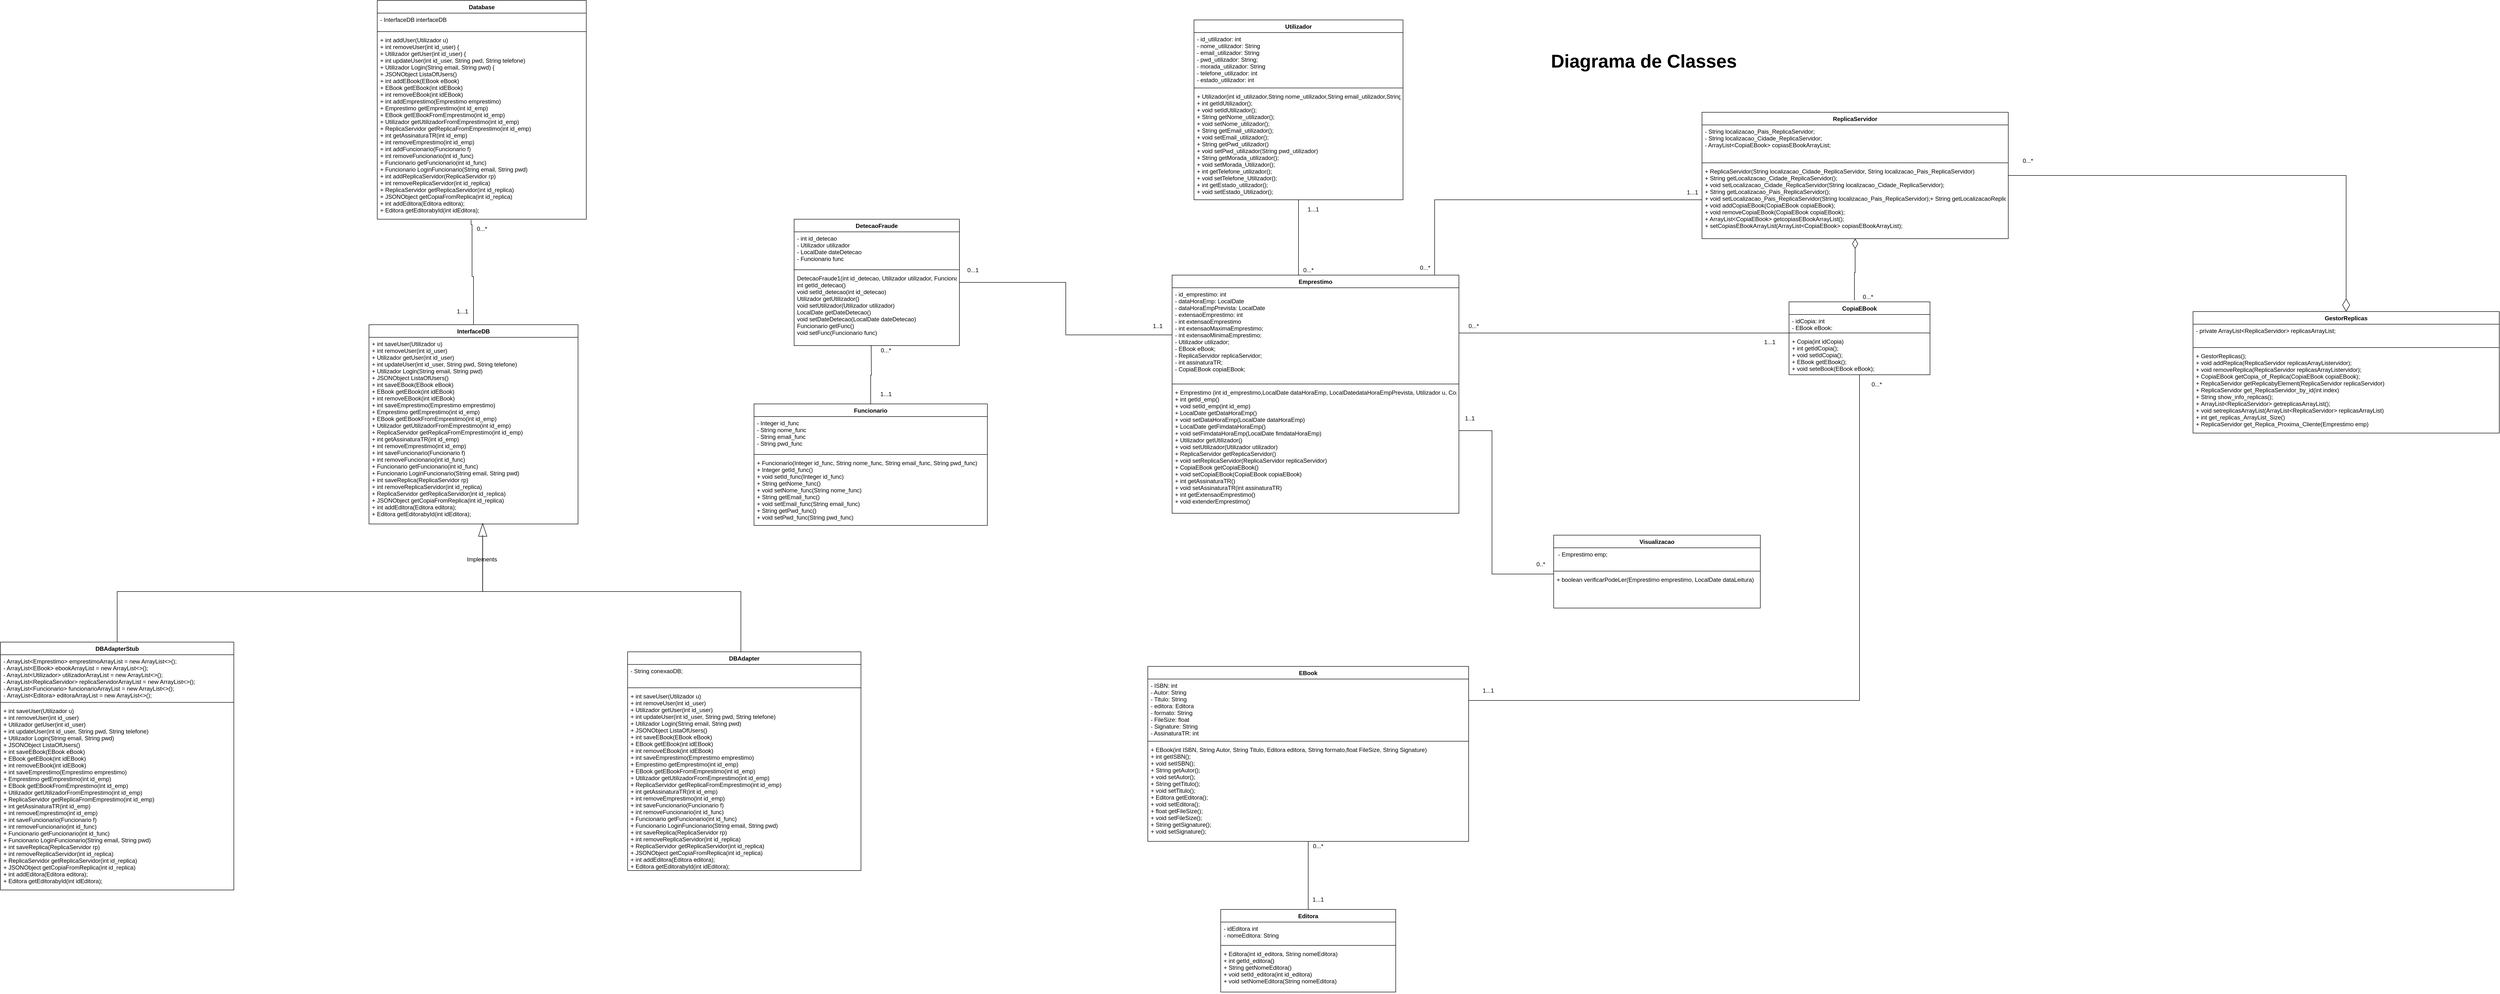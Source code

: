 <mxfile version="14.8.6" type="device"><diagram id="e1P5OAuFYjS5_HMhGd5X" name="Diagrama_ES2"><mxGraphModel dx="3242" dy="541" grid="1" gridSize="10" guides="1" tooltips="1" connect="1" arrows="1" fold="1" page="1" pageScale="1" pageWidth="827" pageHeight="1169" math="0" shadow="0"><root><mxCell id="2ADv_n3e7RuxznMd-BvN-0"/><mxCell id="2ADv_n3e7RuxznMd-BvN-1" parent="2ADv_n3e7RuxznMd-BvN-0"/><mxCell id="CU1xmpvul739WgURmn25-1" style="edgeStyle=orthogonalEdgeStyle;rounded=0;orthogonalLoop=1;jettySize=auto;html=1;entryX=0.586;entryY=0;entryDx=0;entryDy=0;entryPerimeter=0;endArrow=none;endFill=0;" parent="2ADv_n3e7RuxznMd-BvN-1" source="CU1xmpvul739WgURmn25-2" edge="1"><mxGeometry relative="1" as="geometry"><mxPoint x="1259.94" y="840" as="targetPoint"/></mxGeometry></mxCell><mxCell id="CU1xmpvul739WgURmn25-2" value="Utilizador" style="swimlane;fontStyle=1;align=center;verticalAlign=top;childLayout=stackLayout;horizontal=1;startSize=26;horizontalStack=0;resizeParent=1;resizeParentMax=0;resizeLast=0;collapsible=1;marginBottom=0;" parent="2ADv_n3e7RuxznMd-BvN-1" vertex="1"><mxGeometry x="1045" y="310" width="430" height="370" as="geometry"/></mxCell><mxCell id="CU1xmpvul739WgURmn25-3" value="- id_utilizador: int&#10;- nome_utilizador: String&#10;- email_utilizador: String&#10;- pwd_utilizador: String;&#10;- morada_utilizador: String&#10;- telefone_utilizador: int&#10;- estado_utilizador: int" style="text;strokeColor=none;fillColor=none;align=left;verticalAlign=top;spacingLeft=4;spacingRight=4;overflow=hidden;rotatable=0;points=[[0,0.5],[1,0.5]];portConstraint=eastwest;" parent="CU1xmpvul739WgURmn25-2" vertex="1"><mxGeometry y="26" width="430" height="110" as="geometry"/></mxCell><mxCell id="CU1xmpvul739WgURmn25-4" value="" style="line;strokeWidth=1;fillColor=none;align=left;verticalAlign=middle;spacingTop=-1;spacingLeft=3;spacingRight=3;rotatable=0;labelPosition=right;points=[];portConstraint=eastwest;" parent="CU1xmpvul739WgURmn25-2" vertex="1"><mxGeometry y="136" width="430" height="8" as="geometry"/></mxCell><mxCell id="CU1xmpvul739WgURmn25-5" value="+ Utilizador(int id_utilizador,String nome_utilizador,String email_utilizador,String morada_utilizador,String telefone_utilizador, String estado_utilizador)&#10;+ int getIdUtilizador();&#10;+ void setIdUtilizador();&#10;+ String getNome_utilizador();&#10;+ void setNome_utilizador();&#10;+ String getEmail_utilizador();&#10;+ void setEmail_utilizador();&#10;+ String getPwd_utilizador()&#10;+ void setPwd_utilizador(String pwd_utilizador)&#10;+ String getMorada_utilizador();&#10;+ void setMorada_Utilizador();&#10;+ int getTelefone_utilizador();&#10;+ void setTelefone_Utilizador();&#10;+ int getEstado_utilizador();&#10;+ void setEstado_Utilizador();" style="text;strokeColor=none;fillColor=none;align=left;verticalAlign=top;spacingLeft=4;spacingRight=4;overflow=hidden;rotatable=0;points=[[0,0.5],[1,0.5]];portConstraint=eastwest;" parent="CU1xmpvul739WgURmn25-2" vertex="1"><mxGeometry y="144" width="430" height="226" as="geometry"/></mxCell><mxCell id="bMSP2fYk68ymnxCFFyvG-4" style="edgeStyle=orthogonalEdgeStyle;rounded=0;orthogonalLoop=1;jettySize=auto;html=1;endArrow=none;endFill=0;" parent="2ADv_n3e7RuxznMd-BvN-1" source="CU1xmpvul739WgURmn25-20" target="bMSP2fYk68ymnxCFFyvG-0" edge="1"><mxGeometry relative="1" as="geometry"/></mxCell><mxCell id="CU1xmpvul739WgURmn25-20" value="EBook" style="swimlane;fontStyle=1;align=center;verticalAlign=top;childLayout=stackLayout;horizontal=1;startSize=26;horizontalStack=0;resizeParent=1;resizeParentMax=0;resizeLast=0;collapsible=1;marginBottom=0;" parent="2ADv_n3e7RuxznMd-BvN-1" vertex="1"><mxGeometry x="950" y="1640" width="660" height="360" as="geometry"/></mxCell><mxCell id="CU1xmpvul739WgURmn25-21" value="- ISBN: int&#10;- Autor: String&#10;- Titulo: String&#10;- editora: Editora&#10;- formato: String&#10;- FileSize: float&#10;- Signature: String&#10;- AssinaturaTR: int" style="text;strokeColor=none;fillColor=none;align=left;verticalAlign=top;spacingLeft=4;spacingRight=4;overflow=hidden;rotatable=0;points=[[0,0.5],[1,0.5]];portConstraint=eastwest;" parent="CU1xmpvul739WgURmn25-20" vertex="1"><mxGeometry y="26" width="660" height="124" as="geometry"/></mxCell><mxCell id="CU1xmpvul739WgURmn25-22" value="" style="line;strokeWidth=1;fillColor=none;align=left;verticalAlign=middle;spacingTop=-1;spacingLeft=3;spacingRight=3;rotatable=0;labelPosition=right;points=[];portConstraint=eastwest;" parent="CU1xmpvul739WgURmn25-20" vertex="1"><mxGeometry y="150" width="660" height="8" as="geometry"/></mxCell><mxCell id="CU1xmpvul739WgURmn25-23" value="+ EBook(int ISBN, String Autor, String Titulo, Editora editora, String formato,float FileSize, String Signature)&#10;+ int getISBN();&#10;+ void setISBN();&#10;+ String getAutor();&#10;+ void setAutor();&#10;+ String getTitulo();&#10;+ void setTitulo();&#10;+ Editora getEditora();&#10;+ void setEditora();&#10;+ float getFileSize();&#10;+ void setFileSize();&#10;+ String getSignature();&#10;+ void setSignature();&#10;&#10;&#10;&#10;" style="text;strokeColor=none;fillColor=none;align=left;verticalAlign=top;spacingLeft=4;spacingRight=4;overflow=hidden;rotatable=0;points=[[0,0.5],[1,0.5]];portConstraint=eastwest;" parent="CU1xmpvul739WgURmn25-20" vertex="1"><mxGeometry y="158" width="660" height="202" as="geometry"/></mxCell><mxCell id="Td7aj_Z_EZ06aN8qTs3b-18" style="edgeStyle=orthogonalEdgeStyle;rounded=0;orthogonalLoop=1;jettySize=auto;html=1;entryX=0.006;entryY=-0.047;entryDx=0;entryDy=0;entryPerimeter=0;endArrow=none;endFill=0;" parent="2ADv_n3e7RuxznMd-BvN-1" source="CU1xmpvul739WgURmn25-27" target="gcOUKQfUCoY4BoU-4Y7J-3" edge="1"><mxGeometry relative="1" as="geometry"><Array as="points"><mxPoint x="2134" y="955"/></Array></mxGeometry></mxCell><mxCell id="raOOwdnyjhGO9Z-qa5pz-0" style="edgeStyle=orthogonalEdgeStyle;rounded=0;orthogonalLoop=1;jettySize=auto;html=1;entryX=0;entryY=0.024;entryDx=0;entryDy=0;entryPerimeter=0;startArrow=none;startFill=0;endArrow=none;endFill=0;startSize=18;endSize=18;" parent="2ADv_n3e7RuxznMd-BvN-1" source="CU1xmpvul739WgURmn25-27" target="gcOUKQfUCoY4BoU-4Y7J-13" edge="1"><mxGeometry relative="1" as="geometry"><Array as="points"><mxPoint x="1540" y="680"/></Array></mxGeometry></mxCell><mxCell id="CU1xmpvul739WgURmn25-27" value="Emprestimo" style="swimlane;fontStyle=1;align=center;verticalAlign=top;childLayout=stackLayout;horizontal=1;startSize=26;horizontalStack=0;resizeParent=1;resizeParentMax=0;resizeLast=0;collapsible=1;marginBottom=0;" parent="2ADv_n3e7RuxznMd-BvN-1" vertex="1"><mxGeometry x="1000" y="835" width="590" height="490" as="geometry"/></mxCell><mxCell id="CU1xmpvul739WgURmn25-28" value="- id_emprestimo: int&#10;- dataHoraEmp: LocalDate&#10;- dataHoraEmpPrevista: LocalDate&#10;- extensaoEmprestimo: int&#10;- int extensaoEmprestimo&#10;- int extensaoMaximaEmprestimo;&#10;- int extensaoMinimaEmprestimo;&#10;- Utilizador utilizador;&#10;- EBook eBook;&#10;- ReplicaServidor replicaServidor;&#10;- int assinaturaTR;&#10;- CopiaEBook copiaEBook;" style="text;strokeColor=none;fillColor=none;align=left;verticalAlign=top;spacingLeft=4;spacingRight=4;overflow=hidden;rotatable=0;points=[[0,0.5],[1,0.5]];portConstraint=eastwest;" parent="CU1xmpvul739WgURmn25-27" vertex="1"><mxGeometry y="26" width="590" height="194" as="geometry"/></mxCell><mxCell id="CU1xmpvul739WgURmn25-29" value="" style="line;strokeWidth=1;fillColor=none;align=left;verticalAlign=middle;spacingTop=-1;spacingLeft=3;spacingRight=3;rotatable=0;labelPosition=right;points=[];portConstraint=eastwest;" parent="CU1xmpvul739WgURmn25-27" vertex="1"><mxGeometry y="220" width="590" height="8" as="geometry"/></mxCell><mxCell id="CU1xmpvul739WgURmn25-30" value="+ Emprestimo (int id_emprestimo,LocalDate dataHoraEmp, LocalDatedataHoraEmpPrevista, Utilizador u, CopiaEBook copiaebook, int assinaturaTR)&#10;+ int getId_emp()&#10;+ void setId_emp(int id_emp)&#10;+ LocalDate getDataHoraEmp()&#10;+ void setDataHoraEmp(LocalDate dataHoraEmp)&#10;+ LocalDate getFimdataHoraEmp()&#10;+ void setFimdataHoraEmp(LocalDate fimdataHoraEmp)&#10;+ Utilizador getUtilizador()&#10;+ void setUtilizador(Utilizador utilizador)&#10;+ ReplicaServidor getReplicaServidor()&#10;+ void setReplicaServidor(ReplicaServidor replicaServidor)&#10;+ CopiaEBook getCopiaEBook()&#10;+ void setCopiaEBook(CopiaEBook copiaEBook)&#10;+ int getAssinaturaTR()&#10;+ void setAssinaturaTR(int assinaturaTR)&#10;+ int getExtensaoEmprestimo()&#10;+ void extenderEmprestimo()" style="text;strokeColor=none;fillColor=none;align=left;verticalAlign=top;spacingLeft=4;spacingRight=4;overflow=hidden;rotatable=0;points=[[0,0.5],[1,0.5]];portConstraint=eastwest;" parent="CU1xmpvul739WgURmn25-27" vertex="1"><mxGeometry y="228" width="590" height="262" as="geometry"/></mxCell><mxCell id="CU1xmpvul739WgURmn25-61" value="1...1" style="text;html=1;align=center;verticalAlign=middle;resizable=0;points=[];autosize=1;strokeColor=none;" parent="2ADv_n3e7RuxznMd-BvN-1" vertex="1"><mxGeometry x="1270" y="690" width="40" height="20" as="geometry"/></mxCell><mxCell id="CU1xmpvul739WgURmn25-62" value="0...*" style="text;html=1;align=center;verticalAlign=middle;resizable=0;points=[];autosize=1;strokeColor=none;" parent="2ADv_n3e7RuxznMd-BvN-1" vertex="1"><mxGeometry x="1260" y="815" width="40" height="20" as="geometry"/></mxCell><mxCell id="CU1xmpvul739WgURmn25-81" value="&lt;font size=&quot;1&quot;&gt;&lt;b style=&quot;font-size: 38px&quot;&gt;Diagrama de Classes&lt;/b&gt;&lt;/font&gt;" style="text;html=1;align=center;verticalAlign=middle;resizable=0;points=[];autosize=1;strokeColor=none;" parent="2ADv_n3e7RuxznMd-BvN-1" vertex="1"><mxGeometry x="1770" y="380" width="400" height="30" as="geometry"/></mxCell><mxCell id="Td7aj_Z_EZ06aN8qTs3b-17" style="edgeStyle=orthogonalEdgeStyle;rounded=0;orthogonalLoop=1;jettySize=auto;html=1;entryX=1;entryY=0.356;entryDx=0;entryDy=0;entryPerimeter=0;endArrow=none;endFill=0;" parent="2ADv_n3e7RuxznMd-BvN-1" source="gcOUKQfUCoY4BoU-4Y7J-0" target="CU1xmpvul739WgURmn25-21" edge="1"><mxGeometry relative="1" as="geometry"/></mxCell><mxCell id="gcOUKQfUCoY4BoU-4Y7J-0" value="CopiaEBook" style="swimlane;fontStyle=1;align=center;verticalAlign=top;childLayout=stackLayout;horizontal=1;startSize=26;horizontalStack=0;resizeParent=1;resizeParentMax=0;resizeLast=0;collapsible=1;marginBottom=0;" parent="2ADv_n3e7RuxznMd-BvN-1" vertex="1"><mxGeometry x="2269" y="890" width="290" height="150" as="geometry"/></mxCell><mxCell id="gcOUKQfUCoY4BoU-4Y7J-1" value="- idCopia: int&#10;- EBook eBook:" style="text;strokeColor=none;fillColor=none;align=left;verticalAlign=top;spacingLeft=4;spacingRight=4;overflow=hidden;rotatable=0;points=[[0,0.5],[1,0.5]];portConstraint=eastwest;" parent="gcOUKQfUCoY4BoU-4Y7J-0" vertex="1"><mxGeometry y="26" width="290" height="34" as="geometry"/></mxCell><mxCell id="gcOUKQfUCoY4BoU-4Y7J-2" value="" style="line;strokeWidth=1;fillColor=none;align=left;verticalAlign=middle;spacingTop=-1;spacingLeft=3;spacingRight=3;rotatable=0;labelPosition=right;points=[];portConstraint=eastwest;" parent="gcOUKQfUCoY4BoU-4Y7J-0" vertex="1"><mxGeometry y="60" width="290" height="8" as="geometry"/></mxCell><mxCell id="gcOUKQfUCoY4BoU-4Y7J-3" value="+ Copia(int idCopia)&#10;+ int getIdCopia();&#10;+ void setIdCopia();&#10;+ EBook getEBook();&#10;+ void seteBook(EBook eBook);&#10;&#10;" style="text;strokeColor=none;fillColor=none;align=left;verticalAlign=top;spacingLeft=4;spacingRight=4;overflow=hidden;rotatable=0;points=[[0,0.5],[1,0.5]];portConstraint=eastwest;" parent="gcOUKQfUCoY4BoU-4Y7J-0" vertex="1"><mxGeometry y="68" width="290" height="82" as="geometry"/></mxCell><mxCell id="FLUBurAlCHTW0f0f6RbY-8" style="edgeStyle=orthogonalEdgeStyle;rounded=0;orthogonalLoop=1;jettySize=auto;html=1;entryX=0.464;entryY=-0.018;entryDx=0;entryDy=0;entryPerimeter=0;endArrow=none;endFill=0;startArrow=diamondThin;startFill=0;endSize=18;startSize=18;" parent="2ADv_n3e7RuxznMd-BvN-1" source="gcOUKQfUCoY4BoU-4Y7J-10" target="gcOUKQfUCoY4BoU-4Y7J-0" edge="1"><mxGeometry relative="1" as="geometry"/></mxCell><mxCell id="3jXGTM6oIbsfFtT2gLZR-4" style="edgeStyle=orthogonalEdgeStyle;rounded=0;orthogonalLoop=1;jettySize=auto;html=1;endArrow=diamondThin;endFill=0;endSize=24;" parent="2ADv_n3e7RuxznMd-BvN-1" source="gcOUKQfUCoY4BoU-4Y7J-10" target="3jXGTM6oIbsfFtT2gLZR-0" edge="1"><mxGeometry relative="1" as="geometry"/></mxCell><mxCell id="gcOUKQfUCoY4BoU-4Y7J-10" value="ReplicaServidor" style="swimlane;fontStyle=1;align=center;verticalAlign=top;childLayout=stackLayout;horizontal=1;startSize=26;horizontalStack=0;resizeParent=1;resizeParentMax=0;resizeLast=0;collapsible=1;marginBottom=0;" parent="2ADv_n3e7RuxznMd-BvN-1" vertex="1"><mxGeometry x="2090" y="500" width="630" height="260" as="geometry"/></mxCell><mxCell id="gcOUKQfUCoY4BoU-4Y7J-11" value="- String localizacao_Pais_ReplicaServidor;&#10;- String localizacao_Cidade_ReplicaServidor;&#10;- ArrayList&lt;CopiaEBook&gt; copiasEBookArrayList;" style="text;strokeColor=none;fillColor=none;align=left;verticalAlign=top;spacingLeft=4;spacingRight=4;overflow=hidden;rotatable=0;points=[[0,0.5],[1,0.5]];portConstraint=eastwest;" parent="gcOUKQfUCoY4BoU-4Y7J-10" vertex="1"><mxGeometry y="26" width="630" height="74" as="geometry"/></mxCell><mxCell id="gcOUKQfUCoY4BoU-4Y7J-12" value="" style="line;strokeWidth=1;fillColor=none;align=left;verticalAlign=middle;spacingTop=-1;spacingLeft=3;spacingRight=3;rotatable=0;labelPosition=right;points=[];portConstraint=eastwest;" parent="gcOUKQfUCoY4BoU-4Y7J-10" vertex="1"><mxGeometry y="100" width="630" height="8" as="geometry"/></mxCell><mxCell id="gcOUKQfUCoY4BoU-4Y7J-13" value="+ ReplicaServidor(String localizacao_Cidade_ReplicaServidor, String localizacao_Pais_ReplicaServidor)&#10;+ String getLocalizacao_Cidade_ReplicaServidor();&#10;+ void setLocalizacao_Cidade_ReplicaServidor(String localizacao_Cidade_ReplicaServidor);&#10;+ String getLocalizacao_Pais_ReplicaServidor();&#10;+ void setLocalizacao_Pais_ReplicaServidor(String localizacao_Pais_ReplicaServidor);+ String getLocalizacaoReplica();&#10;+ void addCopiaEBook(CopiaEBook copiaEBook);&#10;+ void removeCopiaEBook(CopiaEBook copiaEBook);&#10;+ ArrayList&lt;CopiaEBook&gt; getcopiasEBookArrayList();&#10;+ setCopiasEBookArrayList(ArrayList&lt;CopiaEBook&gt; copiasEBookArrayList);" style="text;strokeColor=none;fillColor=none;align=left;verticalAlign=top;spacingLeft=4;spacingRight=4;overflow=hidden;rotatable=0;points=[[0,0.5],[1,0.5]];portConstraint=eastwest;" parent="gcOUKQfUCoY4BoU-4Y7J-10" vertex="1"><mxGeometry y="108" width="630" height="152" as="geometry"/></mxCell><mxCell id="WWpGv1HSsnG7CVvMwlbf-2" value="0...*" style="text;html=1;align=center;verticalAlign=middle;resizable=0;points=[];autosize=1;strokeColor=none;" parent="2ADv_n3e7RuxznMd-BvN-1" vertex="1"><mxGeometry x="1600" y="930" width="40" height="20" as="geometry"/></mxCell><mxCell id="WWpGv1HSsnG7CVvMwlbf-3" value="1...1" style="text;html=1;align=center;verticalAlign=middle;resizable=0;points=[];autosize=1;strokeColor=none;" parent="2ADv_n3e7RuxznMd-BvN-1" vertex="1"><mxGeometry x="2209" y="963" width="40" height="20" as="geometry"/></mxCell><mxCell id="R-Bx9zFD0DkiNF9AnOrK-0" value="0...*" style="text;html=1;align=center;verticalAlign=middle;resizable=0;points=[];autosize=1;strokeColor=none;" parent="2ADv_n3e7RuxznMd-BvN-1" vertex="1"><mxGeometry x="2411" y="870" width="40" height="20" as="geometry"/></mxCell><mxCell id="raOOwdnyjhGO9Z-qa5pz-1" value="0...*" style="text;html=1;align=center;verticalAlign=middle;resizable=0;points=[];autosize=1;strokeColor=none;" parent="2ADv_n3e7RuxznMd-BvN-1" vertex="1"><mxGeometry x="1500" y="810" width="40" height="20" as="geometry"/></mxCell><mxCell id="raOOwdnyjhGO9Z-qa5pz-2" value="1...1" style="text;html=1;align=center;verticalAlign=middle;resizable=0;points=[];autosize=1;strokeColor=none;" parent="2ADv_n3e7RuxznMd-BvN-1" vertex="1"><mxGeometry x="2050" y="655" width="40" height="20" as="geometry"/></mxCell><mxCell id="9o7abcgLdIEkXVv_KSG3-2" value="0...*" style="text;html=1;align=center;verticalAlign=middle;resizable=0;points=[];autosize=1;strokeColor=none;" parent="2ADv_n3e7RuxznMd-BvN-1" vertex="1"><mxGeometry x="2429" y="1050" width="40" height="20" as="geometry"/></mxCell><mxCell id="9o7abcgLdIEkXVv_KSG3-3" value="1...1" style="text;html=1;align=center;verticalAlign=middle;resizable=0;points=[];autosize=1;strokeColor=none;" parent="2ADv_n3e7RuxznMd-BvN-1" vertex="1"><mxGeometry x="1630" y="1680" width="40" height="20" as="geometry"/></mxCell><mxCell id="3jXGTM6oIbsfFtT2gLZR-0" value="GestorReplicas" style="swimlane;fontStyle=1;align=center;verticalAlign=top;childLayout=stackLayout;horizontal=1;startSize=26;horizontalStack=0;resizeParent=1;resizeParentMax=0;resizeLast=0;collapsible=1;marginBottom=0;" parent="2ADv_n3e7RuxznMd-BvN-1" vertex="1"><mxGeometry x="3100" y="910" width="630" height="250" as="geometry"/></mxCell><mxCell id="3jXGTM6oIbsfFtT2gLZR-1" value="- private ArrayList&lt;ReplicaServidor&gt; replicasArrayList;" style="text;strokeColor=none;fillColor=none;align=left;verticalAlign=top;spacingLeft=4;spacingRight=4;overflow=hidden;rotatable=0;points=[[0,0.5],[1,0.5]];portConstraint=eastwest;" parent="3jXGTM6oIbsfFtT2gLZR-0" vertex="1"><mxGeometry y="26" width="630" height="44" as="geometry"/></mxCell><mxCell id="3jXGTM6oIbsfFtT2gLZR-2" value="" style="line;strokeWidth=1;fillColor=none;align=left;verticalAlign=middle;spacingTop=-1;spacingLeft=3;spacingRight=3;rotatable=0;labelPosition=right;points=[];portConstraint=eastwest;" parent="3jXGTM6oIbsfFtT2gLZR-0" vertex="1"><mxGeometry y="70" width="630" height="8" as="geometry"/></mxCell><mxCell id="3jXGTM6oIbsfFtT2gLZR-3" value="+ GestorReplicas();&#10;+ void addReplica(ReplicaServidor replicasArrayListervidor);&#10;+ void removeReplica(ReplicaServidor replicasArrayListervidor);&#10;+ CopiaEBook getCopia_of_Replica(CopiaEBook copiaEBook);&#10;+ ReplicaServidor getReplicabyElement(ReplicaServidor replicaServidor)&#10;+ ReplicaServidor get_ReplicaServidor_by_id(int index)&#10;+ String show_info_replicas();&#10;+ ArrayList&lt;ReplicaServidor&gt; getreplicasArrayList();&#10;+ void setreplicasArrayList(ArrayList&lt;ReplicaServidor&gt; replicasArrayList)&#10;+ int get_replicas_ArrayList_Size()&#10;+ ReplicaServidor get_Replica_Proxima_Cliente(Emprestimo emp)&#10;" style="text;strokeColor=none;fillColor=none;align=left;verticalAlign=top;spacingLeft=4;spacingRight=4;overflow=hidden;rotatable=0;points=[[0,0.5],[1,0.5]];portConstraint=eastwest;" parent="3jXGTM6oIbsfFtT2gLZR-0" vertex="1"><mxGeometry y="78" width="630" height="172" as="geometry"/></mxCell><mxCell id="3jXGTM6oIbsfFtT2gLZR-5" value="0...*" style="text;html=1;align=center;verticalAlign=middle;resizable=0;points=[];autosize=1;strokeColor=none;" parent="2ADv_n3e7RuxznMd-BvN-1" vertex="1"><mxGeometry x="2740" y="590" width="40" height="20" as="geometry"/></mxCell><mxCell id="du_eloqbIkSQDIha4bq3-13" style="edgeStyle=orthogonalEdgeStyle;rounded=0;orthogonalLoop=1;jettySize=auto;html=1;endArrow=none;endFill=0;" parent="2ADv_n3e7RuxznMd-BvN-1" source="du_eloqbIkSQDIha4bq3-1" target="CU1xmpvul739WgURmn25-28" edge="1"><mxGeometry relative="1" as="geometry"/></mxCell><mxCell id="du_eloqbIkSQDIha4bq3-1" value="DetecaoFraude" style="swimlane;fontStyle=1;align=center;verticalAlign=top;childLayout=stackLayout;horizontal=1;startSize=26;horizontalStack=0;resizeParent=1;resizeParentMax=0;resizeLast=0;collapsible=1;marginBottom=0;" parent="2ADv_n3e7RuxznMd-BvN-1" vertex="1"><mxGeometry x="222.5" y="720" width="340" height="260" as="geometry"/></mxCell><mxCell id="du_eloqbIkSQDIha4bq3-2" value="- int id_detecao&#10;- Utilizador utilizador&#10;- LocalDate dateDetecao&#10;- Funcionario func" style="text;strokeColor=none;fillColor=none;align=left;verticalAlign=top;spacingLeft=4;spacingRight=4;overflow=hidden;rotatable=0;points=[[0,0.5],[1,0.5]];portConstraint=eastwest;" parent="du_eloqbIkSQDIha4bq3-1" vertex="1"><mxGeometry y="26" width="340" height="74" as="geometry"/></mxCell><mxCell id="du_eloqbIkSQDIha4bq3-3" value="" style="line;strokeWidth=1;fillColor=none;align=left;verticalAlign=middle;spacingTop=-1;spacingLeft=3;spacingRight=3;rotatable=0;labelPosition=right;points=[];portConstraint=eastwest;" parent="du_eloqbIkSQDIha4bq3-1" vertex="1"><mxGeometry y="100" width="340" height="8" as="geometry"/></mxCell><mxCell id="du_eloqbIkSQDIha4bq3-4" value="DetecaoFraude1(int id_detecao, Utilizador utilizador, Funcionario func)&#10;int getId_detecao()&#10;void setId_detecao(int id_detecao)&#10;Utilizador getUtilizador()&#10;void setUtilizador(Utilizador utilizador)&#10;LocalDate getDateDetecao()&#10;void setDateDetecao(LocalDate dateDetecao)&#10;Funcionario getFunc()&#10;void setFunc(Funcionario func)" style="text;strokeColor=none;fillColor=none;align=left;verticalAlign=top;spacingLeft=4;spacingRight=4;overflow=hidden;rotatable=0;points=[[0,0.5],[1,0.5]];portConstraint=eastwest;" parent="du_eloqbIkSQDIha4bq3-1" vertex="1"><mxGeometry y="108" width="340" height="152" as="geometry"/></mxCell><mxCell id="du_eloqbIkSQDIha4bq3-5" style="edgeStyle=orthogonalEdgeStyle;rounded=0;orthogonalLoop=1;jettySize=auto;html=1;endArrow=none;endFill=0;" parent="2ADv_n3e7RuxznMd-BvN-1" source="du_eloqbIkSQDIha4bq3-6" edge="1"><mxGeometry relative="1" as="geometry"><mxPoint x="381" y="980" as="targetPoint"/></mxGeometry></mxCell><mxCell id="du_eloqbIkSQDIha4bq3-6" value="Funcionario" style="swimlane;fontStyle=1;align=center;verticalAlign=top;childLayout=stackLayout;horizontal=1;startSize=26;horizontalStack=0;resizeParent=1;resizeParentMax=0;resizeLast=0;collapsible=1;marginBottom=0;" parent="2ADv_n3e7RuxznMd-BvN-1" vertex="1"><mxGeometry x="140" y="1100" width="480" height="250" as="geometry"/></mxCell><mxCell id="du_eloqbIkSQDIha4bq3-7" value="- Integer id_func&#10;- String nome_func&#10;- String email_func&#10;- String pwd_func" style="text;strokeColor=none;fillColor=none;align=left;verticalAlign=top;spacingLeft=4;spacingRight=4;overflow=hidden;rotatable=0;points=[[0,0.5],[1,0.5]];portConstraint=eastwest;" parent="du_eloqbIkSQDIha4bq3-6" vertex="1"><mxGeometry y="26" width="480" height="74" as="geometry"/></mxCell><mxCell id="du_eloqbIkSQDIha4bq3-8" value="" style="line;strokeWidth=1;fillColor=none;align=left;verticalAlign=middle;spacingTop=-1;spacingLeft=3;spacingRight=3;rotatable=0;labelPosition=right;points=[];portConstraint=eastwest;" parent="du_eloqbIkSQDIha4bq3-6" vertex="1"><mxGeometry y="100" width="480" height="8" as="geometry"/></mxCell><mxCell id="du_eloqbIkSQDIha4bq3-9" value="+ Funcionario(Integer id_func, String nome_func, String email_func, String pwd_func)&#10;+ Integer getId_func()&#10;+ void setId_func(Integer id_func)&#10;+ String getNome_func()&#10;+ void setNome_func(String nome_func)&#10;+ String getEmail_func()&#10;+ void setEmail_func(String email_func)&#10;+ String getPwd_func()&#10;+ void setPwd_func(String pwd_func)" style="text;strokeColor=none;fillColor=none;align=left;verticalAlign=top;spacingLeft=4;spacingRight=4;overflow=hidden;rotatable=0;points=[[0,0.5],[1,0.5]];portConstraint=eastwest;" parent="du_eloqbIkSQDIha4bq3-6" vertex="1"><mxGeometry y="108" width="480" height="142" as="geometry"/></mxCell><mxCell id="du_eloqbIkSQDIha4bq3-10" value="0...*" style="text;html=1;align=center;verticalAlign=middle;resizable=0;points=[];autosize=1;strokeColor=none;" parent="2ADv_n3e7RuxznMd-BvN-1" vertex="1"><mxGeometry x="391.25" y="980" width="40" height="20" as="geometry"/></mxCell><mxCell id="du_eloqbIkSQDIha4bq3-11" value="1...1" style="text;html=1;align=center;verticalAlign=middle;resizable=0;points=[];autosize=1;strokeColor=none;" parent="2ADv_n3e7RuxznMd-BvN-1" vertex="1"><mxGeometry x="391.25" y="1070" width="40" height="20" as="geometry"/></mxCell><mxCell id="du_eloqbIkSQDIha4bq3-12" value="0...1" style="text;html=1;align=center;verticalAlign=middle;resizable=0;points=[];autosize=1;strokeColor=none;" parent="2ADv_n3e7RuxznMd-BvN-1" vertex="1"><mxGeometry x="570" y="815" width="40" height="20" as="geometry"/></mxCell><mxCell id="CpHKhCr470oyjuGiLrqv-0" value="Database" style="swimlane;fontStyle=1;align=center;verticalAlign=top;childLayout=stackLayout;horizontal=1;startSize=26;horizontalStack=0;resizeParent=1;resizeParentMax=0;resizeLast=0;collapsible=1;marginBottom=0;" parent="2ADv_n3e7RuxznMd-BvN-1" vertex="1"><mxGeometry x="-635" y="270" width="430" height="450" as="geometry"/></mxCell><mxCell id="CpHKhCr470oyjuGiLrqv-1" value="- InterfaceDB interfaceDB" style="text;strokeColor=none;fillColor=none;align=left;verticalAlign=top;spacingLeft=4;spacingRight=4;overflow=hidden;rotatable=0;points=[[0,0.5],[1,0.5]];portConstraint=eastwest;" parent="CpHKhCr470oyjuGiLrqv-0" vertex="1"><mxGeometry y="26" width="430" height="34" as="geometry"/></mxCell><mxCell id="CpHKhCr470oyjuGiLrqv-2" value="" style="line;strokeWidth=1;fillColor=none;align=left;verticalAlign=middle;spacingTop=-1;spacingLeft=3;spacingRight=3;rotatable=0;labelPosition=right;points=[];portConstraint=eastwest;" parent="CpHKhCr470oyjuGiLrqv-0" vertex="1"><mxGeometry y="60" width="430" height="8" as="geometry"/></mxCell><mxCell id="CpHKhCr470oyjuGiLrqv-3" value="+ int addUser(Utilizador u)&#10;+ int removeUser(int id_user) {&#10;+ Utilizador getUser(int id_user) {&#10;+ int updateUser(int id_user, String pwd, String telefone)&#10;+ Utilizador Login(String email, String pwd) {&#10;+ JSONObject ListaOfUsers()&#10;+ int addEBook(EBook eBook) &#10;+ EBook getEBook(int idEBook) &#10;+ int removeEBook(int idEBook) &#10;+ int addEmprestimo(Emprestimo emprestimo)&#10;+ Emprestimo getEmprestimo(int id_emp) &#10;+ EBook getEBookFromEmprestimo(int id_emp) &#10;+ Utilizador getUtilizadorFromEmprestimo(int id_emp) &#10;+ ReplicaServidor getReplicaFromEmprestimo(int id_emp) &#10;+ int getAssinaturaTR(int id_emp) &#10;+ int removeEmprestimo(int id_emp) &#10;+ int addFuncionario(Funcionario f) &#10;+ int removeFuncionario(int id_func) &#10;+ Funcionario getFuncionario(int id_func) &#10;+ Funcionario LoginFuncionario(String email, String pwd) &#10;+ int addReplicaServidor(ReplicaServidor rp) &#10;+ int removeReplicaServidor(int id_replica) &#10;+ ReplicaServidor getReplicaServidor(int id_replica) &#10;+ JSONObject getCopiaFromReplica(int id_replica)&#10;+ int addEditora(Editora editora);&#10;+ Editora getEditorabyId(int idEditora);   " style="text;strokeColor=none;fillColor=none;align=left;verticalAlign=top;spacingLeft=4;spacingRight=4;overflow=hidden;rotatable=0;points=[[0,0.5],[1,0.5]];portConstraint=eastwest;" parent="CpHKhCr470oyjuGiLrqv-0" vertex="1"><mxGeometry y="68" width="430" height="382" as="geometry"/></mxCell><mxCell id="CpHKhCr470oyjuGiLrqv-9" style="edgeStyle=orthogonalEdgeStyle;rounded=0;orthogonalLoop=1;jettySize=auto;html=1;entryX=0.449;entryY=1.003;entryDx=0;entryDy=0;entryPerimeter=0;endArrow=none;endFill=0;" parent="2ADv_n3e7RuxznMd-BvN-1" source="CpHKhCr470oyjuGiLrqv-4" target="CpHKhCr470oyjuGiLrqv-3" edge="1"><mxGeometry relative="1" as="geometry"><Array as="points"><mxPoint x="-437" y="838"/><mxPoint x="-440" y="838"/><mxPoint x="-440" y="731"/></Array></mxGeometry></mxCell><mxCell id="CpHKhCr470oyjuGiLrqv-4" value="InterfaceDB" style="swimlane;fontStyle=1;align=center;verticalAlign=top;childLayout=stackLayout;horizontal=1;startSize=26;horizontalStack=0;resizeParent=1;resizeParentMax=0;resizeLast=0;collapsible=1;marginBottom=0;" parent="2ADv_n3e7RuxznMd-BvN-1" vertex="1"><mxGeometry x="-652" y="937" width="430" height="410" as="geometry"/></mxCell><mxCell id="CpHKhCr470oyjuGiLrqv-7" value="+ int saveUser(Utilizador u)&#10;+ int removeUser(int id_user) &#10;+ Utilizador getUser(int id_user) &#10;+ int updateUser(int id_user, String pwd, String telefone)&#10;+ Utilizador Login(String email, String pwd) &#10;+ JSONObject ListaOfUsers()&#10;+ int saveEBook(EBook eBook) &#10;+ EBook getEBook(int idEBook) &#10;+ int removeEBook(int idEBook) &#10;+ int saveEmprestimo(Emprestimo emprestimo)&#10;+ Emprestimo getEmprestimo(int id_emp) &#10;+ EBook getEBookFromEmprestimo(int id_emp) &#10;+ Utilizador getUtilizadorFromEmprestimo(int id_emp) &#10;+ ReplicaServidor getReplicaFromEmprestimo(int id_emp) &#10;+ int getAssinaturaTR(int id_emp) &#10;+ int removeEmprestimo(int id_emp) &#10;+ int saveFuncionario(Funcionario f) &#10;+ int removeFuncionario(int id_func) &#10;+ Funcionario getFuncionario(int id_func) &#10;+ Funcionario LoginFuncionario(String email, String pwd) &#10;+ int saveReplica(ReplicaServidor rp) &#10;+ int removeReplicaServidor(int id_replica) &#10;+ ReplicaServidor getReplicaServidor(int id_replica) &#10;+ JSONObject getCopiaFromReplica(int id_replica)&#10;+ int addEditora(Editora editora);&#10;+ Editora getEditorabyId(int idEditora);   " style="text;strokeColor=none;fillColor=none;align=left;verticalAlign=top;spacingLeft=4;spacingRight=4;overflow=hidden;rotatable=0;points=[[0,0.5],[1,0.5]];portConstraint=eastwest;" parent="CpHKhCr470oyjuGiLrqv-4" vertex="1"><mxGeometry y="26" width="430" height="384" as="geometry"/></mxCell><mxCell id="CpHKhCr470oyjuGiLrqv-14" style="edgeStyle=orthogonalEdgeStyle;rounded=0;orthogonalLoop=1;jettySize=auto;html=1;entryX=0.544;entryY=0.998;entryDx=0;entryDy=0;entryPerimeter=0;endArrow=blockThin;endFill=0;endSize=25;" parent="2ADv_n3e7RuxznMd-BvN-1" edge="1"><mxGeometry relative="1" as="geometry"><mxPoint x="-1170" y="1596" as="sourcePoint"/><mxPoint x="-418.08" y="1345.232" as="targetPoint"/><Array as="points"><mxPoint x="-1170" y="1486"/><mxPoint x="-418" y="1486"/></Array></mxGeometry></mxCell><mxCell id="CpHKhCr470oyjuGiLrqv-10" value="DBAdapterStub" style="swimlane;fontStyle=1;align=center;verticalAlign=top;childLayout=stackLayout;horizontal=1;startSize=26;horizontalStack=0;resizeParent=1;resizeParentMax=0;resizeLast=0;collapsible=1;marginBottom=0;" parent="2ADv_n3e7RuxznMd-BvN-1" vertex="1"><mxGeometry x="-1410" y="1590" width="480" height="510" as="geometry"/></mxCell><mxCell id="CpHKhCr470oyjuGiLrqv-11" value="- ArrayList&lt;Emprestimo&gt; emprestimoArrayList = new ArrayList&lt;&gt;();&#10;- ArrayList&lt;EBook&gt; ebookArrayList = new ArrayList&lt;&gt;();&#10;- ArrayList&lt;Utilizador&gt; utilizadorArrayList = new ArrayList&lt;&gt;();&#10;- ArrayList&lt;ReplicaServidor&gt; replicaServidorArrayList = new ArrayList&lt;&gt;();&#10;- ArrayList&lt;Funcionario&gt; funcionarioArrayList = new ArrayList&lt;&gt;();&#10;- ArrayList&lt;Editora&gt; editoraArrayList = new ArrayList&lt;&gt;();&#10;&#10;" style="text;strokeColor=none;fillColor=none;align=left;verticalAlign=top;spacingLeft=4;spacingRight=4;overflow=hidden;rotatable=0;points=[[0,0.5],[1,0.5]];portConstraint=eastwest;" parent="CpHKhCr470oyjuGiLrqv-10" vertex="1"><mxGeometry y="26" width="480" height="94" as="geometry"/></mxCell><mxCell id="CpHKhCr470oyjuGiLrqv-12" value="" style="line;strokeWidth=1;fillColor=none;align=left;verticalAlign=middle;spacingTop=-1;spacingLeft=3;spacingRight=3;rotatable=0;labelPosition=right;points=[];portConstraint=eastwest;" parent="CpHKhCr470oyjuGiLrqv-10" vertex="1"><mxGeometry y="120" width="480" height="8" as="geometry"/></mxCell><mxCell id="CpHKhCr470oyjuGiLrqv-13" value="+ int saveUser(Utilizador u)&#10;+ int removeUser(int id_user) &#10;+ Utilizador getUser(int id_user) &#10;+ int updateUser(int id_user, String pwd, String telefone)&#10;+ Utilizador Login(String email, String pwd) &#10;+ JSONObject ListaOfUsers()&#10;+ int saveEBook(EBook eBook) &#10;+ EBook getEBook(int idEBook) &#10;+ int removeEBook(int idEBook) &#10;+ int saveEmprestimo(Emprestimo emprestimo)&#10;+ Emprestimo getEmprestimo(int id_emp) &#10;+ EBook getEBookFromEmprestimo(int id_emp) &#10;+ Utilizador getUtilizadorFromEmprestimo(int id_emp) &#10;+ ReplicaServidor getReplicaFromEmprestimo(int id_emp) &#10;+ int getAssinaturaTR(int id_emp) &#10;+ int removeEmprestimo(int id_emp) &#10;+ int saveFuncionario(Funcionario f) &#10;+ int removeFuncionario(int id_func) &#10;+ Funcionario getFuncionario(int id_func) &#10;+ Funcionario LoginFuncionario(String email, String pwd) &#10;+ int saveReplica(ReplicaServidor rp) &#10;+ int removeReplicaServidor(int id_replica) &#10;+ ReplicaServidor getReplicaServidor(int id_replica) &#10;+ JSONObject getCopiaFromReplica(int id_replica)&#10;+ int addEditora(Editora editora);&#10;+ Editora getEditorabyId(int idEditora);   " style="text;strokeColor=none;fillColor=none;align=left;verticalAlign=top;spacingLeft=4;spacingRight=4;overflow=hidden;rotatable=0;points=[[0,0.5],[1,0.5]];portConstraint=eastwest;" parent="CpHKhCr470oyjuGiLrqv-10" vertex="1"><mxGeometry y="128" width="480" height="382" as="geometry"/></mxCell><mxCell id="CpHKhCr470oyjuGiLrqv-15" value="Implements" style="text;html=1;align=center;verticalAlign=middle;resizable=0;points=[];autosize=1;strokeColor=none;" parent="2ADv_n3e7RuxznMd-BvN-1" vertex="1"><mxGeometry x="-460" y="1410" width="80" height="20" as="geometry"/></mxCell><mxCell id="CpHKhCr470oyjuGiLrqv-20" style="edgeStyle=orthogonalEdgeStyle;rounded=0;orthogonalLoop=1;jettySize=auto;html=1;entryX=0.56;entryY=0.999;entryDx=0;entryDy=0;entryPerimeter=0;endArrow=none;endFill=0;endSize=25;strokeWidth=1;" parent="2ADv_n3e7RuxznMd-BvN-1" edge="1"><mxGeometry relative="1" as="geometry"><mxPoint x="113" y="1630" as="sourcePoint"/><mxPoint x="-418.2" y="1370.004" as="targetPoint"/><Array as="points"><mxPoint x="113" y="1486"/><mxPoint x="-418" y="1486"/></Array></mxGeometry></mxCell><mxCell id="CpHKhCr470oyjuGiLrqv-16" value="DBAdapter" style="swimlane;fontStyle=1;align=center;verticalAlign=top;childLayout=stackLayout;horizontal=1;startSize=26;horizontalStack=0;resizeParent=1;resizeParentMax=0;resizeLast=0;collapsible=1;marginBottom=0;" parent="2ADv_n3e7RuxznMd-BvN-1" vertex="1"><mxGeometry x="-120" y="1610" width="480" height="450" as="geometry"/></mxCell><mxCell id="CpHKhCr470oyjuGiLrqv-17" value="- String conexaoDB;" style="text;strokeColor=none;fillColor=none;align=left;verticalAlign=top;spacingLeft=4;spacingRight=4;overflow=hidden;rotatable=0;points=[[0,0.5],[1,0.5]];portConstraint=eastwest;" parent="CpHKhCr470oyjuGiLrqv-16" vertex="1"><mxGeometry y="26" width="480" height="44" as="geometry"/></mxCell><mxCell id="CpHKhCr470oyjuGiLrqv-18" value="" style="line;strokeWidth=1;fillColor=none;align=left;verticalAlign=middle;spacingTop=-1;spacingLeft=3;spacingRight=3;rotatable=0;labelPosition=right;points=[];portConstraint=eastwest;" parent="CpHKhCr470oyjuGiLrqv-16" vertex="1"><mxGeometry y="70" width="480" height="8" as="geometry"/></mxCell><mxCell id="CpHKhCr470oyjuGiLrqv-19" value="+ int saveUser(Utilizador u)&#10;+ int removeUser(int id_user) &#10;+ Utilizador getUser(int id_user) &#10;+ int updateUser(int id_user, String pwd, String telefone)&#10;+ Utilizador Login(String email, String pwd) &#10;+ JSONObject ListaOfUsers()&#10;+ int saveEBook(EBook eBook) &#10;+ EBook getEBook(int idEBook) &#10;+ int removeEBook(int idEBook) &#10;+ int saveEmprestimo(Emprestimo emprestimo)&#10;+ Emprestimo getEmprestimo(int id_emp) &#10;+ EBook getEBookFromEmprestimo(int id_emp) &#10;+ Utilizador getUtilizadorFromEmprestimo(int id_emp) &#10;+ ReplicaServidor getReplicaFromEmprestimo(int id_emp) &#10;+ int getAssinaturaTR(int id_emp) &#10;+ int removeEmprestimo(int id_emp) &#10;+ int saveFuncionario(Funcionario f) &#10;+ int removeFuncionario(int id_func) &#10;+ Funcionario getFuncionario(int id_func) &#10;+ Funcionario LoginFuncionario(String email, String pwd) &#10;+ int saveReplica(ReplicaServidor rp) &#10;+ int removeReplicaServidor(int id_replica) &#10;+ ReplicaServidor getReplicaServidor(int id_replica) &#10;+ JSONObject getCopiaFromReplica(int id_replica)&#10;+ int addEditora(Editora editora);&#10;+ Editora getEditorabyId(int idEditora);   " style="text;strokeColor=none;fillColor=none;align=left;verticalAlign=top;spacingLeft=4;spacingRight=4;overflow=hidden;rotatable=0;points=[[0,0.5],[1,0.5]];portConstraint=eastwest;" parent="CpHKhCr470oyjuGiLrqv-16" vertex="1"><mxGeometry y="78" width="480" height="372" as="geometry"/></mxCell><mxCell id="MRZ9IyIV44msh8uWobyV-0" value="1..1" style="text;html=1;align=center;verticalAlign=middle;resizable=0;points=[];autosize=1;strokeColor=none;" parent="2ADv_n3e7RuxznMd-BvN-1" vertex="1"><mxGeometry x="950" y="930" width="40" height="20" as="geometry"/></mxCell><mxCell id="NjbqNHYTOVCo-uerz_5_-0" value="0...*" style="text;html=1;align=center;verticalAlign=middle;resizable=0;points=[];autosize=1;strokeColor=none;" parent="2ADv_n3e7RuxznMd-BvN-1" vertex="1"><mxGeometry x="-440" y="730" width="40" height="20" as="geometry"/></mxCell><mxCell id="NjbqNHYTOVCo-uerz_5_-1" value="1...1" style="text;html=1;align=center;verticalAlign=middle;resizable=0;points=[];autosize=1;strokeColor=none;" parent="2ADv_n3e7RuxznMd-BvN-1" vertex="1"><mxGeometry x="-480.0" y="900" width="40" height="20" as="geometry"/></mxCell><mxCell id="bMSP2fYk68ymnxCFFyvG-0" value="Editora" style="swimlane;fontStyle=1;align=center;verticalAlign=top;childLayout=stackLayout;horizontal=1;startSize=26;horizontalStack=0;resizeParent=1;resizeParentMax=0;resizeLast=0;collapsible=1;marginBottom=0;" parent="2ADv_n3e7RuxznMd-BvN-1" vertex="1"><mxGeometry x="1100" y="2140" width="360" height="170" as="geometry"/></mxCell><mxCell id="bMSP2fYk68ymnxCFFyvG-1" value="- idEditora int&#10;- nomeEditora: String" style="text;strokeColor=none;fillColor=none;align=left;verticalAlign=top;spacingLeft=4;spacingRight=4;overflow=hidden;rotatable=0;points=[[0,0.5],[1,0.5]];portConstraint=eastwest;" parent="bMSP2fYk68ymnxCFFyvG-0" vertex="1"><mxGeometry y="26" width="360" height="44" as="geometry"/></mxCell><mxCell id="bMSP2fYk68ymnxCFFyvG-2" value="" style="line;strokeWidth=1;fillColor=none;align=left;verticalAlign=middle;spacingTop=-1;spacingLeft=3;spacingRight=3;rotatable=0;labelPosition=right;points=[];portConstraint=eastwest;" parent="bMSP2fYk68ymnxCFFyvG-0" vertex="1"><mxGeometry y="70" width="360" height="8" as="geometry"/></mxCell><mxCell id="bMSP2fYk68ymnxCFFyvG-3" value="+ Editora(int id_editora, String nomeEditora)&#10;+ int getId_editora()&#10;+ String getNomeEditora()&#10;+ void setId_editora(int id_editora)&#10;+ void setNomeEditora(String nomeEditora)" style="text;strokeColor=none;fillColor=none;align=left;verticalAlign=top;spacingLeft=4;spacingRight=4;overflow=hidden;rotatable=0;points=[[0,0.5],[1,0.5]];portConstraint=eastwest;" parent="bMSP2fYk68ymnxCFFyvG-0" vertex="1"><mxGeometry y="78" width="360" height="92" as="geometry"/></mxCell><mxCell id="bMSP2fYk68ymnxCFFyvG-5" value="1...1" style="text;html=1;align=center;verticalAlign=middle;resizable=0;points=[];autosize=1;strokeColor=none;" parent="2ADv_n3e7RuxznMd-BvN-1" vertex="1"><mxGeometry x="1280" y="2110" width="40" height="20" as="geometry"/></mxCell><mxCell id="bMSP2fYk68ymnxCFFyvG-6" value="0...*" style="text;html=1;align=center;verticalAlign=middle;resizable=0;points=[];autosize=1;strokeColor=none;" parent="2ADv_n3e7RuxznMd-BvN-1" vertex="1"><mxGeometry x="1280" y="2000" width="40" height="20" as="geometry"/></mxCell><mxCell id="m3rZSJXGIG28omgx5xVp-0" style="edgeStyle=orthogonalEdgeStyle;rounded=0;orthogonalLoop=1;jettySize=auto;html=1;endArrow=none;endFill=0;" edge="1" parent="2ADv_n3e7RuxznMd-BvN-1" target="m3rZSJXGIG28omgx5xVp-4"><mxGeometry relative="1" as="geometry"><Array as="points"><mxPoint x="1658" y="1155"/><mxPoint x="1658" y="1450"/></Array><mxPoint x="1590.0" y="1155" as="sourcePoint"/></mxGeometry></mxCell><mxCell id="m3rZSJXGIG28omgx5xVp-1" value="Visualizacao" style="swimlane;fontStyle=1;align=center;verticalAlign=top;childLayout=stackLayout;horizontal=1;startSize=26;horizontalStack=0;resizeParent=1;resizeParentMax=0;resizeLast=0;collapsible=1;marginBottom=0;" vertex="1" parent="2ADv_n3e7RuxznMd-BvN-1"><mxGeometry x="1784.88" y="1370" width="425.12" height="150" as="geometry"/></mxCell><mxCell id="m3rZSJXGIG28omgx5xVp-2" value=" - Emprestimo emp;" style="text;strokeColor=none;fillColor=none;align=left;verticalAlign=top;spacingLeft=4;spacingRight=4;overflow=hidden;rotatable=0;points=[[0,0.5],[1,0.5]];portConstraint=eastwest;" vertex="1" parent="m3rZSJXGIG28omgx5xVp-1"><mxGeometry y="26" width="425.12" height="44" as="geometry"/></mxCell><mxCell id="m3rZSJXGIG28omgx5xVp-3" value="" style="line;strokeWidth=1;fillColor=none;align=left;verticalAlign=middle;spacingTop=-1;spacingLeft=3;spacingRight=3;rotatable=0;labelPosition=right;points=[];portConstraint=eastwest;" vertex="1" parent="m3rZSJXGIG28omgx5xVp-1"><mxGeometry y="70" width="425.12" height="8" as="geometry"/></mxCell><mxCell id="m3rZSJXGIG28omgx5xVp-4" value="+ boolean verificarPodeLer(Emprestimo emprestimo, LocalDate dataLeitura)" style="text;strokeColor=none;fillColor=none;align=left;verticalAlign=top;spacingLeft=4;spacingRight=4;overflow=hidden;rotatable=0;points=[[0,0.5],[1,0.5]];portConstraint=eastwest;" vertex="1" parent="m3rZSJXGIG28omgx5xVp-1"><mxGeometry y="78" width="425.12" height="72" as="geometry"/></mxCell><mxCell id="m3rZSJXGIG28omgx5xVp-5" value="0..*" style="text;html=1;align=center;verticalAlign=middle;resizable=0;points=[];autosize=1;strokeColor=none;" vertex="1" parent="2ADv_n3e7RuxznMd-BvN-1"><mxGeometry x="1743.39" y="1420" width="30" height="20" as="geometry"/></mxCell><mxCell id="m3rZSJXGIG28omgx5xVp-6" value="1..1" style="text;html=1;align=center;verticalAlign=middle;resizable=0;points=[];autosize=1;strokeColor=none;" vertex="1" parent="2ADv_n3e7RuxznMd-BvN-1"><mxGeometry x="1592.25" y="1120" width="40" height="20" as="geometry"/></mxCell></root></mxGraphModel></diagram></mxfile>
